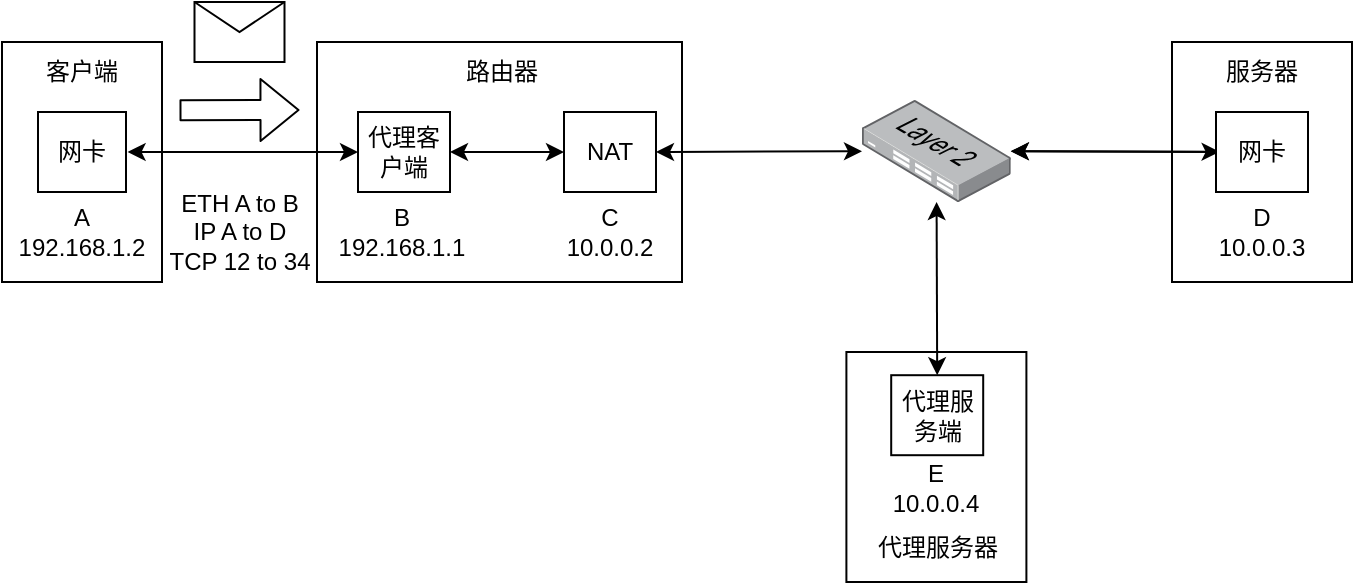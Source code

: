 <mxfile scale="4" border="0">
    <diagram id="0X3G2N7tNAbBKsN83A1v" name="Page-1">
        <mxGraphModel dx="1041" dy="540" grid="1" gridSize="10" guides="1" tooltips="1" connect="1" arrows="1" fold="1" page="1" pageScale="1" pageWidth="827" pageHeight="1169" math="0" shadow="0">
            <root>
                <mxCell id="0"/>
                <mxCell id="1" parent="0"/>
                <mxCell id="27" value="" style="shape=message;html=1;html=1;outlineConnect=0;labelPosition=center;verticalLabelPosition=bottom;align=center;verticalAlign=top;" parent="1" vertex="1">
                    <mxGeometry x="172.25" y="230.0" width="45" height="30" as="geometry"/>
                </mxCell>
                <mxCell id="28" value="" style="shape=flexArrow;endArrow=classic;html=1;" parent="1" edge="1">
                    <mxGeometry width="50" height="50" relative="1" as="geometry">
                        <mxPoint x="164.75" y="284.1" as="sourcePoint"/>
                        <mxPoint x="224.75" y="284.0" as="targetPoint"/>
                    </mxGeometry>
                </mxCell>
                <mxCell id="29" value="ETH A to B&lt;br&gt;IP A to D&lt;br&gt;TCP 12 to 34" style="text;html=1;strokeColor=none;fillColor=none;align=center;verticalAlign=middle;whiteSpace=wrap;rounded=0;" parent="1" vertex="1">
                    <mxGeometry x="156" y="315" width="77.5" height="60" as="geometry"/>
                </mxCell>
                <mxCell id="33" value="" style="rounded=0;whiteSpace=wrap;html=1;" vertex="1" parent="1">
                    <mxGeometry x="661" y="250" width="90" height="120" as="geometry"/>
                </mxCell>
                <mxCell id="34" value="" style="rounded=0;whiteSpace=wrap;html=1;" vertex="1" parent="1">
                    <mxGeometry x="498.2" y="405" width="90" height="115" as="geometry"/>
                </mxCell>
                <mxCell id="35" value="" style="rounded=0;whiteSpace=wrap;html=1;" vertex="1" parent="1">
                    <mxGeometry x="233.5" y="250" width="182.5" height="120" as="geometry"/>
                </mxCell>
                <mxCell id="36" value="" style="rounded=0;whiteSpace=wrap;html=1;" vertex="1" parent="1">
                    <mxGeometry x="76" y="250" width="80" height="120" as="geometry"/>
                </mxCell>
                <mxCell id="37" value="客户端" style="text;html=1;strokeColor=none;fillColor=none;align=center;verticalAlign=middle;whiteSpace=wrap;rounded=0;" vertex="1" parent="1">
                    <mxGeometry x="76" y="250.0" width="80" height="30" as="geometry"/>
                </mxCell>
                <mxCell id="38" value="A&lt;br&gt;192.168.1.2" style="text;html=1;strokeColor=none;fillColor=none;align=center;verticalAlign=middle;whiteSpace=wrap;rounded=0;" vertex="1" parent="1">
                    <mxGeometry x="76" y="330.0" width="80" height="30" as="geometry"/>
                </mxCell>
                <mxCell id="39" value="路由器" style="text;html=1;strokeColor=none;fillColor=none;align=center;verticalAlign=middle;whiteSpace=wrap;rounded=0;" vertex="1" parent="1">
                    <mxGeometry x="286" y="250.0" width="80" height="30" as="geometry"/>
                </mxCell>
                <mxCell id="40" value="B&lt;br&gt;192.168.1.1" style="text;html=1;strokeColor=none;fillColor=none;align=center;verticalAlign=middle;whiteSpace=wrap;rounded=0;" vertex="1" parent="1">
                    <mxGeometry x="236" y="330.0" width="80" height="30" as="geometry"/>
                </mxCell>
                <mxCell id="41" value="" style="endArrow=classic;startArrow=classic;html=1;" edge="1" parent="1">
                    <mxGeometry width="50" height="50" relative="1" as="geometry">
                        <mxPoint x="138.8" y="305" as="sourcePoint"/>
                        <mxPoint x="254" y="305" as="targetPoint"/>
                    </mxGeometry>
                </mxCell>
                <mxCell id="42" value="C&lt;br&gt;10.0.0.2" style="text;html=1;strokeColor=none;fillColor=none;align=center;verticalAlign=middle;whiteSpace=wrap;rounded=0;" vertex="1" parent="1">
                    <mxGeometry x="340" y="330.0" width="80" height="30" as="geometry"/>
                </mxCell>
                <mxCell id="43" value="服务器" style="text;html=1;strokeColor=none;fillColor=none;align=center;verticalAlign=middle;whiteSpace=wrap;rounded=0;" vertex="1" parent="1">
                    <mxGeometry x="666" y="250.0" width="80" height="30" as="geometry"/>
                </mxCell>
                <mxCell id="44" value="D&lt;br&gt;10.0.0.3" style="text;html=1;strokeColor=none;fillColor=none;align=center;verticalAlign=middle;whiteSpace=wrap;rounded=0;" vertex="1" parent="1">
                    <mxGeometry x="666" y="330.0" width="80" height="30" as="geometry"/>
                </mxCell>
                <mxCell id="45" value="" style="endArrow=classic;startArrow=classic;html=1;exitX=1;exitY=0.5;exitDx=0;exitDy=0;" edge="1" parent="1" source="54" target="46">
                    <mxGeometry width="50" height="50" relative="1" as="geometry">
                        <mxPoint x="402" y="304.933" as="sourcePoint"/>
                        <mxPoint x="446" y="180" as="targetPoint"/>
                    </mxGeometry>
                </mxCell>
                <mxCell id="46" value="" style="points=[];aspect=fixed;html=1;align=center;shadow=0;dashed=0;image;image=img/lib/allied_telesis/switch/Switch_24_port_L2.svg;" vertex="1" parent="1">
                    <mxGeometry x="506" y="279" width="74.4" height="51" as="geometry"/>
                </mxCell>
                <mxCell id="47" value="" style="endArrow=classic;startArrow=classic;html=1;" edge="1" parent="1" source="46">
                    <mxGeometry width="50" height="50" relative="1" as="geometry">
                        <mxPoint x="556" y="230.323" as="sourcePoint"/>
                        <mxPoint x="684.8" y="304.933" as="targetPoint"/>
                    </mxGeometry>
                </mxCell>
                <mxCell id="48" value="代理服务器" style="text;html=1;strokeColor=none;fillColor=none;align=center;verticalAlign=middle;whiteSpace=wrap;rounded=0;" vertex="1" parent="1">
                    <mxGeometry x="503.6" y="488.4" width="80" height="30" as="geometry"/>
                </mxCell>
                <mxCell id="49" value="E&lt;br&gt;10.0.0.4" style="text;html=1;strokeColor=none;fillColor=none;align=center;verticalAlign=middle;whiteSpace=wrap;rounded=0;" vertex="1" parent="1">
                    <mxGeometry x="502.8" y="458.4" width="80" height="30" as="geometry"/>
                </mxCell>
                <mxCell id="50" value="" style="endArrow=classic;startArrow=classic;html=1;entryX=0.5;entryY=0;entryDx=0;entryDy=0;" edge="1" parent="1" source="46" target="57">
                    <mxGeometry width="50" height="50" relative="1" as="geometry">
                        <mxPoint x="546.0" y="380.004" as="sourcePoint"/>
                        <mxPoint x="541.551" y="421.8" as="targetPoint"/>
                    </mxGeometry>
                </mxCell>
                <mxCell id="51" value="网卡" style="rounded=0;whiteSpace=wrap;html=1;" vertex="1" parent="1">
                    <mxGeometry x="94" y="285" width="44" height="40" as="geometry"/>
                </mxCell>
                <mxCell id="52" style="edgeStyle=none;html=1;exitX=1;exitY=0.5;exitDx=0;exitDy=0;entryX=0;entryY=0.5;entryDx=0;entryDy=0;startArrow=classic;startFill=1;" edge="1" parent="1" source="53" target="54">
                    <mxGeometry relative="1" as="geometry"/>
                </mxCell>
                <mxCell id="53" value="代理客户端" style="rounded=0;whiteSpace=wrap;html=1;" vertex="1" parent="1">
                    <mxGeometry x="254" y="285" width="46" height="40" as="geometry"/>
                </mxCell>
                <mxCell id="54" value="NAT" style="rounded=0;whiteSpace=wrap;html=1;" vertex="1" parent="1">
                    <mxGeometry x="357" y="285" width="46" height="40" as="geometry"/>
                </mxCell>
                <mxCell id="55" value="" style="edgeStyle=none;html=1;exitX=0;exitY=0.5;exitDx=0;exitDy=0;" edge="1" parent="1" source="56" target="46">
                    <mxGeometry relative="1" as="geometry"/>
                </mxCell>
                <mxCell id="56" value="网卡" style="rounded=0;whiteSpace=wrap;html=1;" vertex="1" parent="1">
                    <mxGeometry x="683" y="285" width="46" height="40" as="geometry"/>
                </mxCell>
                <mxCell id="57" value="代理服务端" style="rounded=0;whiteSpace=wrap;html=1;" vertex="1" parent="1">
                    <mxGeometry x="520.6" y="416.6" width="46" height="40" as="geometry"/>
                </mxCell>
            </root>
        </mxGraphModel>
    </diagram>
</mxfile>